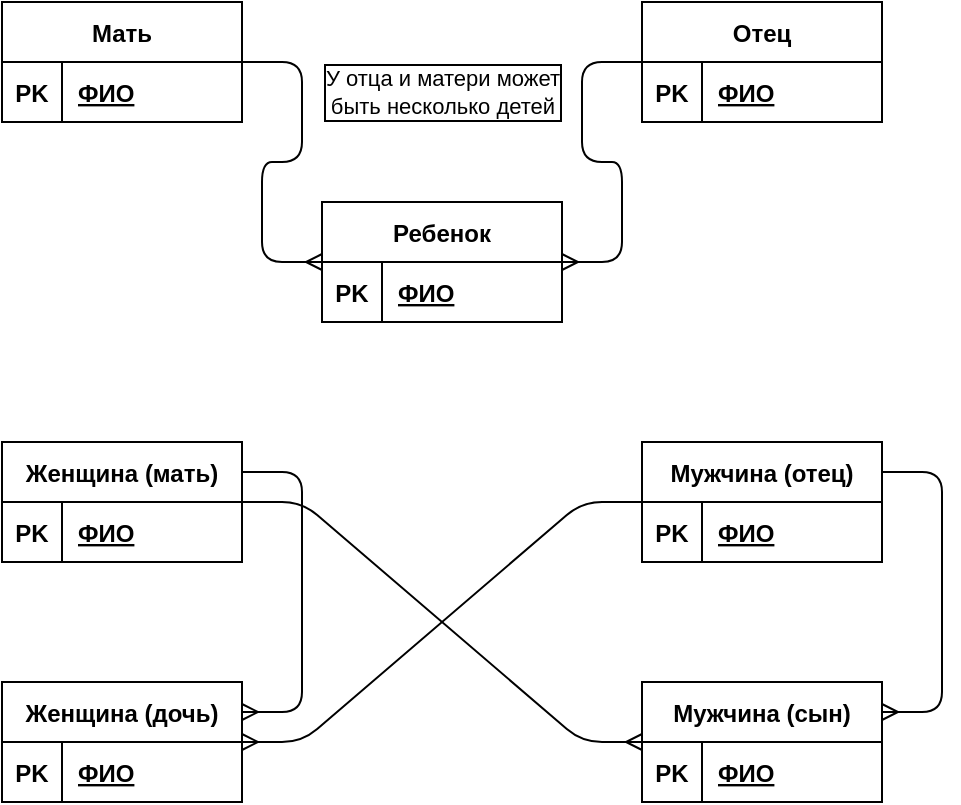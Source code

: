 <mxfile version="15.1.3" type="device"><diagram id="fBMwX_FWHdPcXxM0GLUg" name="Page-1"><mxGraphModel dx="1024" dy="592" grid="1" gridSize="10" guides="1" tooltips="1" connect="1" arrows="1" fold="1" page="1" pageScale="1" pageWidth="827" pageHeight="1169" math="0" shadow="0"><root><mxCell id="0"/><mxCell id="1" parent="0"/><mxCell id="H08yFMSWSciVSl1gP9rx-14" value="Мать" style="shape=table;startSize=30;container=1;collapsible=1;childLayout=tableLayout;fixedRows=1;rowLines=0;fontStyle=1;align=center;resizeLast=1;" vertex="1" parent="1"><mxGeometry x="200" y="220" width="120" height="60" as="geometry"/></mxCell><mxCell id="H08yFMSWSciVSl1gP9rx-15" value="" style="shape=partialRectangle;collapsible=0;dropTarget=0;pointerEvents=0;fillColor=none;top=0;left=0;bottom=1;right=0;points=[[0,0.5],[1,0.5]];portConstraint=eastwest;" vertex="1" parent="H08yFMSWSciVSl1gP9rx-14"><mxGeometry y="30" width="120" height="30" as="geometry"/></mxCell><mxCell id="H08yFMSWSciVSl1gP9rx-16" value="PK" style="shape=partialRectangle;connectable=0;fillColor=none;top=0;left=0;bottom=0;right=0;fontStyle=1;overflow=hidden;" vertex="1" parent="H08yFMSWSciVSl1gP9rx-15"><mxGeometry width="30" height="30" as="geometry"/></mxCell><mxCell id="H08yFMSWSciVSl1gP9rx-17" value="ФИО" style="shape=partialRectangle;connectable=0;fillColor=none;top=0;left=0;bottom=0;right=0;align=left;spacingLeft=6;fontStyle=5;overflow=hidden;" vertex="1" parent="H08yFMSWSciVSl1gP9rx-15"><mxGeometry x="30" width="90" height="30" as="geometry"/></mxCell><mxCell id="H08yFMSWSciVSl1gP9rx-27" value="Отец" style="shape=table;startSize=30;container=1;collapsible=1;childLayout=tableLayout;fixedRows=1;rowLines=0;fontStyle=1;align=center;resizeLast=1;" vertex="1" parent="1"><mxGeometry x="520" y="220" width="120" height="60" as="geometry"/></mxCell><mxCell id="H08yFMSWSciVSl1gP9rx-28" value="" style="shape=partialRectangle;collapsible=0;dropTarget=0;pointerEvents=0;fillColor=none;top=0;left=0;bottom=1;right=0;points=[[0,0.5],[1,0.5]];portConstraint=eastwest;" vertex="1" parent="H08yFMSWSciVSl1gP9rx-27"><mxGeometry y="30" width="120" height="30" as="geometry"/></mxCell><mxCell id="H08yFMSWSciVSl1gP9rx-29" value="PK" style="shape=partialRectangle;connectable=0;fillColor=none;top=0;left=0;bottom=0;right=0;fontStyle=1;overflow=hidden;" vertex="1" parent="H08yFMSWSciVSl1gP9rx-28"><mxGeometry width="30" height="30" as="geometry"/></mxCell><mxCell id="H08yFMSWSciVSl1gP9rx-30" value="ФИО" style="shape=partialRectangle;connectable=0;fillColor=none;top=0;left=0;bottom=0;right=0;align=left;spacingLeft=6;fontStyle=5;overflow=hidden;" vertex="1" parent="H08yFMSWSciVSl1gP9rx-28"><mxGeometry x="30" width="90" height="30" as="geometry"/></mxCell><mxCell id="H08yFMSWSciVSl1gP9rx-31" value="Ребенок" style="shape=table;startSize=30;container=1;collapsible=1;childLayout=tableLayout;fixedRows=1;rowLines=0;fontStyle=1;align=center;resizeLast=1;" vertex="1" parent="1"><mxGeometry x="360" y="320" width="120" height="60" as="geometry"/></mxCell><mxCell id="H08yFMSWSciVSl1gP9rx-32" value="" style="shape=partialRectangle;collapsible=0;dropTarget=0;pointerEvents=0;fillColor=none;top=0;left=0;bottom=1;right=0;points=[[0,0.5],[1,0.5]];portConstraint=eastwest;" vertex="1" parent="H08yFMSWSciVSl1gP9rx-31"><mxGeometry y="30" width="120" height="30" as="geometry"/></mxCell><mxCell id="H08yFMSWSciVSl1gP9rx-33" value="PK" style="shape=partialRectangle;connectable=0;fillColor=none;top=0;left=0;bottom=0;right=0;fontStyle=1;overflow=hidden;" vertex="1" parent="H08yFMSWSciVSl1gP9rx-32"><mxGeometry width="30" height="30" as="geometry"/></mxCell><mxCell id="H08yFMSWSciVSl1gP9rx-34" value="ФИО" style="shape=partialRectangle;connectable=0;fillColor=none;top=0;left=0;bottom=0;right=0;align=left;spacingLeft=6;fontStyle=5;overflow=hidden;" vertex="1" parent="H08yFMSWSciVSl1gP9rx-32"><mxGeometry x="30" width="90" height="30" as="geometry"/></mxCell><mxCell id="H08yFMSWSciVSl1gP9rx-44" value="" style="edgeStyle=entityRelationEdgeStyle;fontSize=12;html=1;endArrow=ERmany;" edge="1" parent="1" source="H08yFMSWSciVSl1gP9rx-14" target="H08yFMSWSciVSl1gP9rx-31"><mxGeometry width="100" height="100" relative="1" as="geometry"><mxPoint x="280" y="370" as="sourcePoint"/><mxPoint x="380" y="190" as="targetPoint"/></mxGeometry></mxCell><mxCell id="H08yFMSWSciVSl1gP9rx-47" value="У отца и матери может &lt;br&gt;быть несколько детей" style="edgeLabel;html=1;align=center;verticalAlign=middle;resizable=0;points=[];labelBorderColor=#000000;" vertex="1" connectable="0" parent="H08yFMSWSciVSl1gP9rx-44"><mxGeometry x="-0.52" y="5" relative="1" as="geometry"><mxPoint x="65" y="2" as="offset"/></mxGeometry></mxCell><mxCell id="H08yFMSWSciVSl1gP9rx-45" value="" style="edgeStyle=entityRelationEdgeStyle;fontSize=12;html=1;endArrow=ERmany;" edge="1" parent="1" source="H08yFMSWSciVSl1gP9rx-27" target="H08yFMSWSciVSl1gP9rx-31"><mxGeometry width="100" height="100" relative="1" as="geometry"><mxPoint x="370" y="365" as="sourcePoint"/><mxPoint x="330" y="215" as="targetPoint"/></mxGeometry></mxCell><mxCell id="H08yFMSWSciVSl1gP9rx-48" value="Женщина (мать)" style="shape=table;startSize=30;container=1;collapsible=1;childLayout=tableLayout;fixedRows=1;rowLines=0;fontStyle=1;align=center;resizeLast=1;" vertex="1" parent="1"><mxGeometry x="200" y="440" width="120" height="60" as="geometry"/></mxCell><mxCell id="H08yFMSWSciVSl1gP9rx-49" value="" style="shape=partialRectangle;collapsible=0;dropTarget=0;pointerEvents=0;fillColor=none;top=0;left=0;bottom=1;right=0;points=[[0,0.5],[1,0.5]];portConstraint=eastwest;" vertex="1" parent="H08yFMSWSciVSl1gP9rx-48"><mxGeometry y="30" width="120" height="30" as="geometry"/></mxCell><mxCell id="H08yFMSWSciVSl1gP9rx-50" value="PK" style="shape=partialRectangle;connectable=0;fillColor=none;top=0;left=0;bottom=0;right=0;fontStyle=1;overflow=hidden;" vertex="1" parent="H08yFMSWSciVSl1gP9rx-49"><mxGeometry width="30" height="30" as="geometry"/></mxCell><mxCell id="H08yFMSWSciVSl1gP9rx-51" value="ФИО" style="shape=partialRectangle;connectable=0;fillColor=none;top=0;left=0;bottom=0;right=0;align=left;spacingLeft=6;fontStyle=5;overflow=hidden;" vertex="1" parent="H08yFMSWSciVSl1gP9rx-49"><mxGeometry x="30" width="90" height="30" as="geometry"/></mxCell><mxCell id="H08yFMSWSciVSl1gP9rx-61" value="Мужчина (отец)" style="shape=table;startSize=30;container=1;collapsible=1;childLayout=tableLayout;fixedRows=1;rowLines=0;fontStyle=1;align=center;resizeLast=1;" vertex="1" parent="1"><mxGeometry x="520" y="440" width="120" height="60" as="geometry"/></mxCell><mxCell id="H08yFMSWSciVSl1gP9rx-62" value="" style="shape=partialRectangle;collapsible=0;dropTarget=0;pointerEvents=0;fillColor=none;top=0;left=0;bottom=1;right=0;points=[[0,0.5],[1,0.5]];portConstraint=eastwest;" vertex="1" parent="H08yFMSWSciVSl1gP9rx-61"><mxGeometry y="30" width="120" height="30" as="geometry"/></mxCell><mxCell id="H08yFMSWSciVSl1gP9rx-63" value="PK" style="shape=partialRectangle;connectable=0;fillColor=none;top=0;left=0;bottom=0;right=0;fontStyle=1;overflow=hidden;" vertex="1" parent="H08yFMSWSciVSl1gP9rx-62"><mxGeometry width="30" height="30" as="geometry"/></mxCell><mxCell id="H08yFMSWSciVSl1gP9rx-64" value="ФИО" style="shape=partialRectangle;connectable=0;fillColor=none;top=0;left=0;bottom=0;right=0;align=left;spacingLeft=6;fontStyle=5;overflow=hidden;" vertex="1" parent="H08yFMSWSciVSl1gP9rx-62"><mxGeometry x="30" width="90" height="30" as="geometry"/></mxCell><mxCell id="H08yFMSWSciVSl1gP9rx-65" value="Женщина (дочь)" style="shape=table;startSize=30;container=1;collapsible=1;childLayout=tableLayout;fixedRows=1;rowLines=0;fontStyle=1;align=center;resizeLast=1;" vertex="1" parent="1"><mxGeometry x="200" y="560" width="120" height="60" as="geometry"/></mxCell><mxCell id="H08yFMSWSciVSl1gP9rx-66" value="" style="shape=partialRectangle;collapsible=0;dropTarget=0;pointerEvents=0;fillColor=none;top=0;left=0;bottom=1;right=0;points=[[0,0.5],[1,0.5]];portConstraint=eastwest;" vertex="1" parent="H08yFMSWSciVSl1gP9rx-65"><mxGeometry y="30" width="120" height="30" as="geometry"/></mxCell><mxCell id="H08yFMSWSciVSl1gP9rx-67" value="PK" style="shape=partialRectangle;connectable=0;fillColor=none;top=0;left=0;bottom=0;right=0;fontStyle=1;overflow=hidden;" vertex="1" parent="H08yFMSWSciVSl1gP9rx-66"><mxGeometry width="30" height="30" as="geometry"/></mxCell><mxCell id="H08yFMSWSciVSl1gP9rx-68" value="ФИО" style="shape=partialRectangle;connectable=0;fillColor=none;top=0;left=0;bottom=0;right=0;align=left;spacingLeft=6;fontStyle=5;overflow=hidden;" vertex="1" parent="H08yFMSWSciVSl1gP9rx-66"><mxGeometry x="30" width="90" height="30" as="geometry"/></mxCell><mxCell id="H08yFMSWSciVSl1gP9rx-69" value="Мужчина (сын)" style="shape=table;startSize=30;container=1;collapsible=1;childLayout=tableLayout;fixedRows=1;rowLines=0;fontStyle=1;align=center;resizeLast=1;" vertex="1" parent="1"><mxGeometry x="520" y="560" width="120" height="60" as="geometry"/></mxCell><mxCell id="H08yFMSWSciVSl1gP9rx-70" value="" style="shape=partialRectangle;collapsible=0;dropTarget=0;pointerEvents=0;fillColor=none;top=0;left=0;bottom=1;right=0;points=[[0,0.5],[1,0.5]];portConstraint=eastwest;" vertex="1" parent="H08yFMSWSciVSl1gP9rx-69"><mxGeometry y="30" width="120" height="30" as="geometry"/></mxCell><mxCell id="H08yFMSWSciVSl1gP9rx-71" value="PK" style="shape=partialRectangle;connectable=0;fillColor=none;top=0;left=0;bottom=0;right=0;fontStyle=1;overflow=hidden;" vertex="1" parent="H08yFMSWSciVSl1gP9rx-70"><mxGeometry width="30" height="30" as="geometry"/></mxCell><mxCell id="H08yFMSWSciVSl1gP9rx-72" value="ФИО" style="shape=partialRectangle;connectable=0;fillColor=none;top=0;left=0;bottom=0;right=0;align=left;spacingLeft=6;fontStyle=5;overflow=hidden;" vertex="1" parent="H08yFMSWSciVSl1gP9rx-70"><mxGeometry x="30" width="90" height="30" as="geometry"/></mxCell><mxCell id="H08yFMSWSciVSl1gP9rx-73" value="" style="edgeStyle=entityRelationEdgeStyle;fontSize=12;html=1;endArrow=ERmany;" edge="1" parent="1" source="H08yFMSWSciVSl1gP9rx-48" target="H08yFMSWSciVSl1gP9rx-69"><mxGeometry width="100" height="100" relative="1" as="geometry"><mxPoint x="320" y="460" as="sourcePoint"/><mxPoint x="360" y="560" as="targetPoint"/></mxGeometry></mxCell><mxCell id="H08yFMSWSciVSl1gP9rx-75" value="" style="edgeStyle=entityRelationEdgeStyle;fontSize=12;html=1;endArrow=ERmany;" edge="1" parent="1" source="H08yFMSWSciVSl1gP9rx-61" target="H08yFMSWSciVSl1gP9rx-65"><mxGeometry width="100" height="100" relative="1" as="geometry"><mxPoint x="330" y="480" as="sourcePoint"/><mxPoint x="530" y="600" as="targetPoint"/></mxGeometry></mxCell><mxCell id="H08yFMSWSciVSl1gP9rx-76" value="" style="edgeStyle=entityRelationEdgeStyle;fontSize=12;html=1;endArrow=ERmany;exitX=1;exitY=0.25;exitDx=0;exitDy=0;entryX=1;entryY=0.25;entryDx=0;entryDy=0;" edge="1" parent="1" source="H08yFMSWSciVSl1gP9rx-48" target="H08yFMSWSciVSl1gP9rx-65"><mxGeometry width="100" height="100" relative="1" as="geometry"><mxPoint x="530" y="480" as="sourcePoint"/><mxPoint x="360" y="610" as="targetPoint"/></mxGeometry></mxCell><mxCell id="H08yFMSWSciVSl1gP9rx-77" value="" style="edgeStyle=entityRelationEdgeStyle;fontSize=12;html=1;endArrow=ERmany;exitX=1;exitY=0.25;exitDx=0;exitDy=0;entryX=1;entryY=0.25;entryDx=0;entryDy=0;" edge="1" parent="1" source="H08yFMSWSciVSl1gP9rx-61" target="H08yFMSWSciVSl1gP9rx-69"><mxGeometry width="100" height="100" relative="1" as="geometry"><mxPoint x="330" y="465" as="sourcePoint"/><mxPoint x="330" y="585" as="targetPoint"/></mxGeometry></mxCell></root></mxGraphModel></diagram></mxfile>